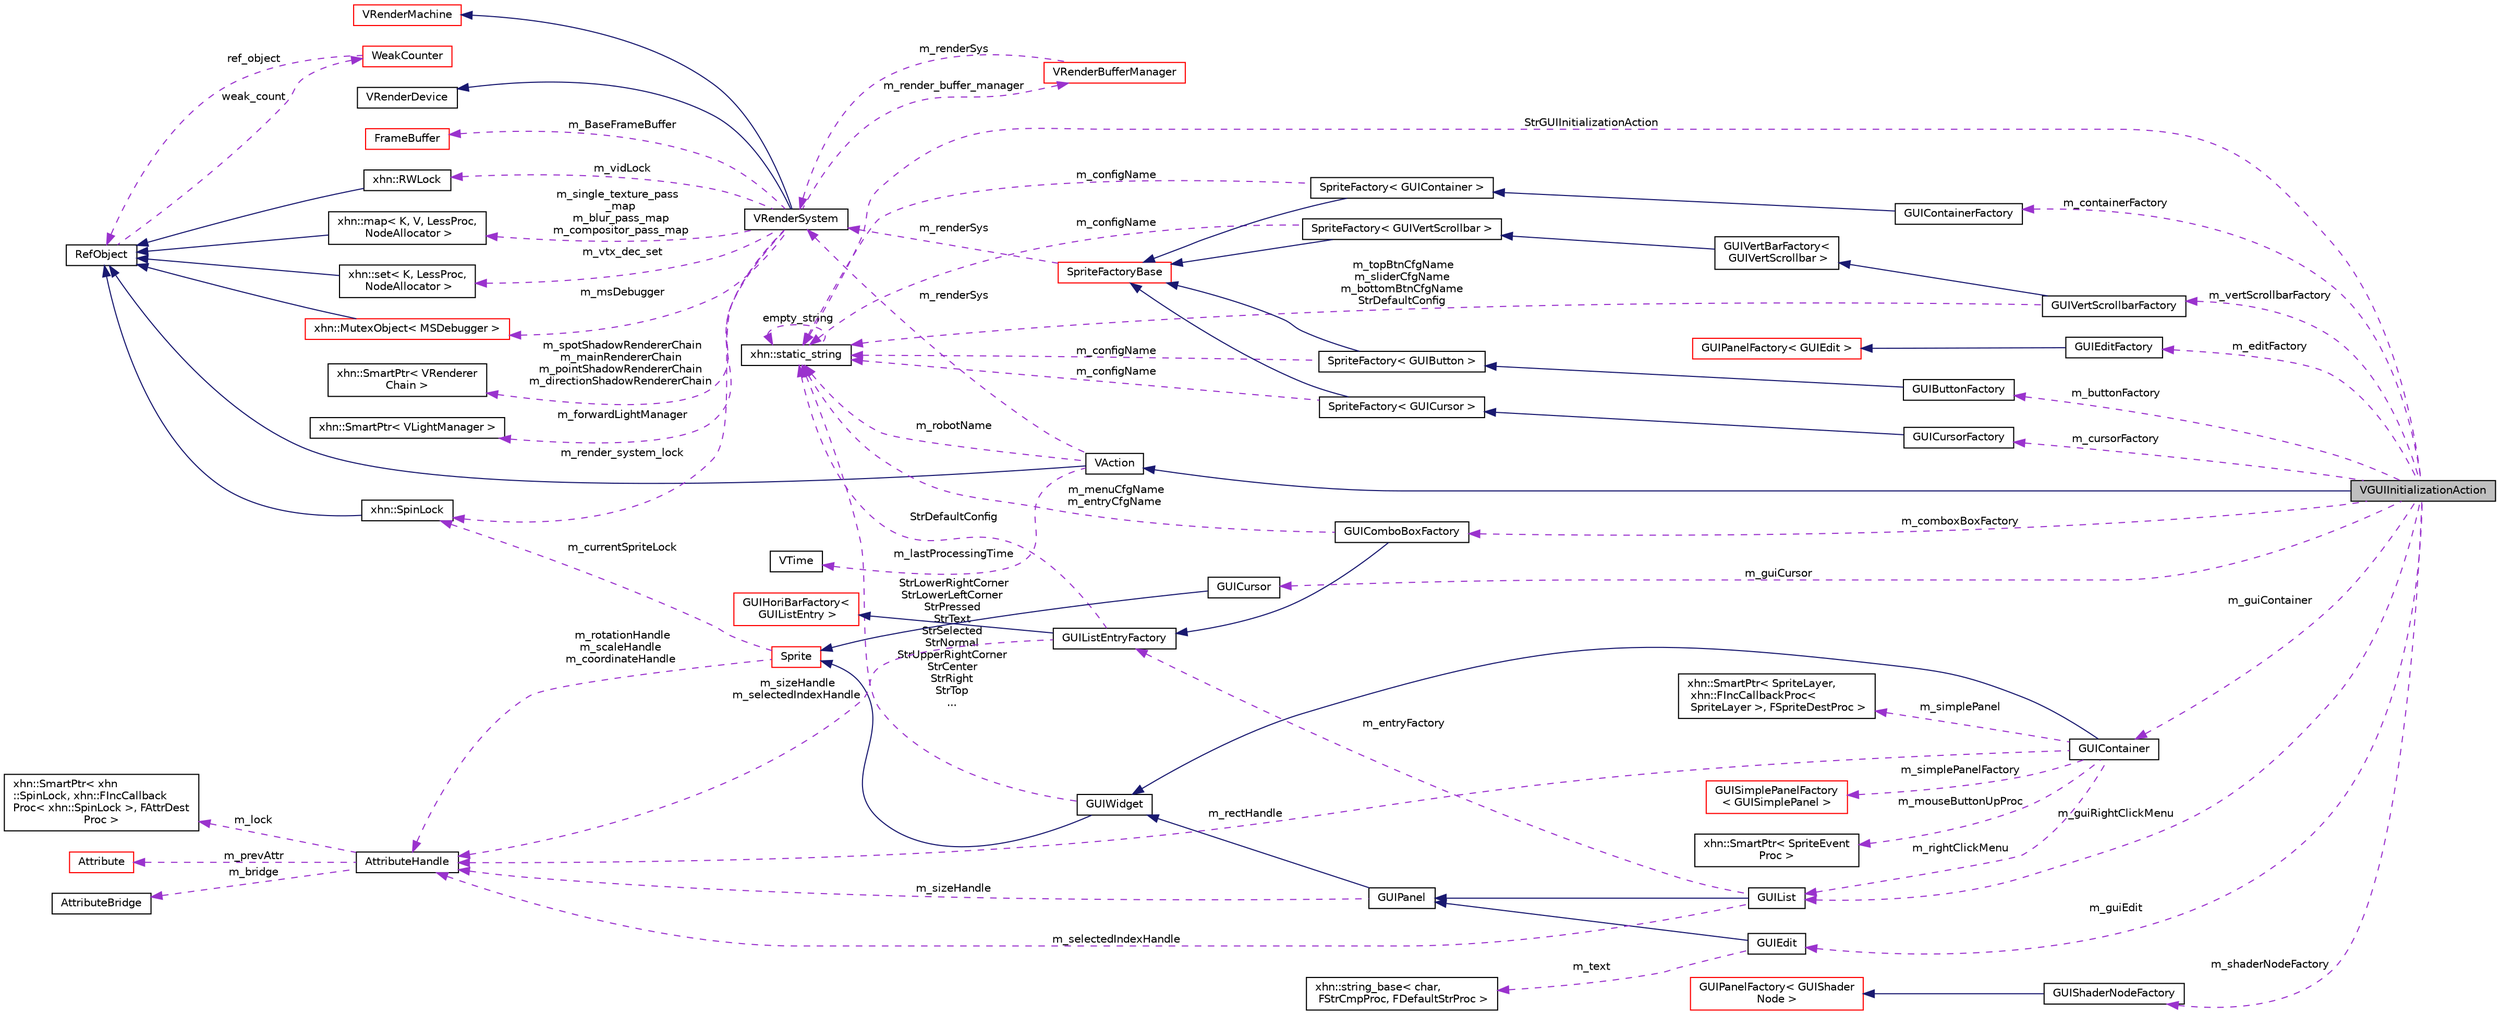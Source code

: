 digraph "VGUIInitializationAction"
{
  edge [fontname="Helvetica",fontsize="10",labelfontname="Helvetica",labelfontsize="10"];
  node [fontname="Helvetica",fontsize="10",shape=record];
  rankdir="LR";
  Node1 [label="VGUIInitializationAction",height=0.2,width=0.4,color="black", fillcolor="grey75", style="filled", fontcolor="black"];
  Node2 -> Node1 [dir="back",color="midnightblue",fontsize="10",style="solid",fontname="Helvetica"];
  Node2 [label="VAction",height=0.2,width=0.4,color="black", fillcolor="white", style="filled",URL="$class_v_action.html",tooltip="VAction 动作 "];
  Node3 -> Node2 [dir="back",color="midnightblue",fontsize="10",style="solid",fontname="Helvetica"];
  Node3 [label="RefObject",height=0.2,width=0.4,color="black", fillcolor="white", style="filled",URL="$class_ref_object.html"];
  Node4 -> Node3 [dir="back",color="darkorchid3",fontsize="10",style="dashed",label=" weak_count" ,fontname="Helvetica"];
  Node4 [label="WeakCounter",height=0.2,width=0.4,color="red", fillcolor="white", style="filled",URL="$class_weak_counter.html",tooltip="WeakCounter. "];
  Node3 -> Node4 [dir="back",color="darkorchid3",fontsize="10",style="dashed",label=" ref_object" ,fontname="Helvetica"];
  Node5 -> Node2 [dir="back",color="darkorchid3",fontsize="10",style="dashed",label=" m_renderSys" ,fontname="Helvetica"];
  Node5 [label="VRenderSystem",height=0.2,width=0.4,color="black", fillcolor="white", style="filled",URL="$class_v_render_system.html",tooltip="VRenderSystem 渲染系统 "];
  Node6 -> Node5 [dir="back",color="midnightblue",fontsize="10",style="solid",fontname="Helvetica"];
  Node6 [label="VRenderMachine",height=0.2,width=0.4,color="red", fillcolor="white", style="filled",URL="$class_v_render_machine.html"];
  Node7 -> Node5 [dir="back",color="midnightblue",fontsize="10",style="solid",fontname="Helvetica"];
  Node7 [label="VRenderDevice",height=0.2,width=0.4,color="black", fillcolor="white", style="filled",URL="$class_v_render_device.html"];
  Node8 -> Node5 [dir="back",color="darkorchid3",fontsize="10",style="dashed",label=" m_vidLock" ,fontname="Helvetica"];
  Node8 [label="xhn::RWLock",height=0.2,width=0.4,color="black", fillcolor="white", style="filled",URL="$classxhn_1_1_r_w_lock.html",tooltip="RWLock. "];
  Node3 -> Node8 [dir="back",color="midnightblue",fontsize="10",style="solid",fontname="Helvetica"];
  Node9 -> Node5 [dir="back",color="darkorchid3",fontsize="10",style="dashed",label=" m_render_buffer_manager" ,fontname="Helvetica"];
  Node9 [label="VRenderBufferManager",height=0.2,width=0.4,color="red", fillcolor="white", style="filled",URL="$class_v_render_buffer_manager.html",tooltip="VRenderBufferManager 渲染缓冲管理器 "];
  Node5 -> Node9 [dir="back",color="darkorchid3",fontsize="10",style="dashed",label=" m_renderSys" ,fontname="Helvetica"];
  Node10 -> Node5 [dir="back",color="darkorchid3",fontsize="10",style="dashed",label=" m_BaseFrameBuffer" ,fontname="Helvetica"];
  Node10 [label="FrameBuffer",height=0.2,width=0.4,color="red", fillcolor="white", style="filled",URL="$class_frame_buffer.html",tooltip="FrameBuffer 帧缓冲 "];
  Node11 -> Node5 [dir="back",color="darkorchid3",fontsize="10",style="dashed",label=" m_msDebugger" ,fontname="Helvetica"];
  Node11 [label="xhn::MutexObject\< MSDebugger \>",height=0.2,width=0.4,color="red", fillcolor="white", style="filled",URL="$classxhn_1_1_mutex_object.html"];
  Node3 -> Node11 [dir="back",color="midnightblue",fontsize="10",style="solid",fontname="Helvetica"];
  Node12 -> Node5 [dir="back",color="darkorchid3",fontsize="10",style="dashed",label=" m_single_texture_pass\l_map\nm_blur_pass_map\nm_compositor_pass_map" ,fontname="Helvetica"];
  Node12 [label="xhn::map\< K, V, LessProc,\l NodeAllocator \>",height=0.2,width=0.4,color="black", fillcolor="white", style="filled",URL="$classxhn_1_1map.html"];
  Node3 -> Node12 [dir="back",color="midnightblue",fontsize="10",style="solid",fontname="Helvetica"];
  Node13 -> Node5 [dir="back",color="darkorchid3",fontsize="10",style="dashed",label=" m_vtx_dec_set" ,fontname="Helvetica"];
  Node13 [label="xhn::set\< K, LessProc,\l NodeAllocator \>",height=0.2,width=0.4,color="black", fillcolor="white", style="filled",URL="$classxhn_1_1set.html"];
  Node3 -> Node13 [dir="back",color="midnightblue",fontsize="10",style="solid",fontname="Helvetica"];
  Node14 -> Node5 [dir="back",color="darkorchid3",fontsize="10",style="dashed",label=" m_render_system_lock" ,fontname="Helvetica"];
  Node14 [label="xhn::SpinLock",height=0.2,width=0.4,color="black", fillcolor="white", style="filled",URL="$classxhn_1_1_spin_lock.html",tooltip="SpinLock. "];
  Node3 -> Node14 [dir="back",color="midnightblue",fontsize="10",style="solid",fontname="Helvetica"];
  Node15 -> Node5 [dir="back",color="darkorchid3",fontsize="10",style="dashed",label=" m_spotShadowRendererChain\nm_mainRendererChain\nm_pointShadowRendererChain\nm_directionShadowRendererChain" ,fontname="Helvetica"];
  Node15 [label="xhn::SmartPtr\< VRenderer\lChain \>",height=0.2,width=0.4,color="black", fillcolor="white", style="filled",URL="$classxhn_1_1_smart_ptr.html"];
  Node16 -> Node5 [dir="back",color="darkorchid3",fontsize="10",style="dashed",label=" m_forwardLightManager" ,fontname="Helvetica"];
  Node16 [label="xhn::SmartPtr\< VLightManager \>",height=0.2,width=0.4,color="black", fillcolor="white", style="filled",URL="$classxhn_1_1_smart_ptr.html"];
  Node17 -> Node2 [dir="back",color="darkorchid3",fontsize="10",style="dashed",label=" m_lastProcessingTime" ,fontname="Helvetica"];
  Node17 [label="VTime",height=0.2,width=0.4,color="black", fillcolor="white", style="filled",URL="$class_v_time.html"];
  Node18 -> Node2 [dir="back",color="darkorchid3",fontsize="10",style="dashed",label=" m_robotName" ,fontname="Helvetica"];
  Node18 [label="xhn::static_string",height=0.2,width=0.4,color="black", fillcolor="white", style="filled",URL="$classxhn_1_1static__string.html"];
  Node18 -> Node18 [dir="back",color="darkorchid3",fontsize="10",style="dashed",label=" empty_string" ,fontname="Helvetica"];
  Node19 -> Node1 [dir="back",color="darkorchid3",fontsize="10",style="dashed",label=" m_vertScrollbarFactory" ,fontname="Helvetica"];
  Node19 [label="GUIVertScrollbarFactory",height=0.2,width=0.4,color="black", fillcolor="white", style="filled",URL="$class_g_u_i_vert_scrollbar_factory.html"];
  Node20 -> Node19 [dir="back",color="midnightblue",fontsize="10",style="solid",fontname="Helvetica"];
  Node20 [label="GUIVertBarFactory\<\l GUIVertScrollbar \>",height=0.2,width=0.4,color="black", fillcolor="white", style="filled",URL="$class_g_u_i_vert_bar_factory.html"];
  Node21 -> Node20 [dir="back",color="midnightblue",fontsize="10",style="solid",fontname="Helvetica"];
  Node21 [label="SpriteFactory\< GUIVertScrollbar \>",height=0.2,width=0.4,color="black", fillcolor="white", style="filled",URL="$class_sprite_factory.html"];
  Node22 -> Node21 [dir="back",color="midnightblue",fontsize="10",style="solid",fontname="Helvetica"];
  Node22 [label="SpriteFactoryBase",height=0.2,width=0.4,color="red", fillcolor="white", style="filled",URL="$class_sprite_factory_base.html"];
  Node5 -> Node22 [dir="back",color="darkorchid3",fontsize="10",style="dashed",label=" m_renderSys" ,fontname="Helvetica"];
  Node18 -> Node21 [dir="back",color="darkorchid3",fontsize="10",style="dashed",label=" m_configName" ,fontname="Helvetica"];
  Node18 -> Node19 [dir="back",color="darkorchid3",fontsize="10",style="dashed",label=" m_topBtnCfgName\nm_sliderCfgName\nm_bottomBtnCfgName\nStrDefaultConfig" ,fontname="Helvetica"];
  Node23 -> Node1 [dir="back",color="darkorchid3",fontsize="10",style="dashed",label=" m_guiRightClickMenu" ,fontname="Helvetica"];
  Node23 [label="GUIList",height=0.2,width=0.4,color="black", fillcolor="white", style="filled",URL="$class_g_u_i_list.html",tooltip="GUIList. "];
  Node24 -> Node23 [dir="back",color="midnightblue",fontsize="10",style="solid",fontname="Helvetica"];
  Node24 [label="GUIPanel",height=0.2,width=0.4,color="black", fillcolor="white", style="filled",URL="$class_g_u_i_panel.html"];
  Node25 -> Node24 [dir="back",color="midnightblue",fontsize="10",style="solid",fontname="Helvetica"];
  Node25 [label="GUIWidget",height=0.2,width=0.4,color="black", fillcolor="white", style="filled",URL="$class_g_u_i_widget.html"];
  Node26 -> Node25 [dir="back",color="midnightblue",fontsize="10",style="solid",fontname="Helvetica"];
  Node26 [label="Sprite",height=0.2,width=0.4,color="red", fillcolor="white", style="filled",URL="$class_sprite.html",tooltip="Sprite. "];
  Node14 -> Node26 [dir="back",color="darkorchid3",fontsize="10",style="dashed",label=" m_currentSpriteLock" ,fontname="Helvetica"];
  Node27 -> Node26 [dir="back",color="darkorchid3",fontsize="10",style="dashed",label=" m_rotationHandle\nm_scaleHandle\nm_coordinateHandle" ,fontname="Helvetica"];
  Node27 [label="AttributeHandle",height=0.2,width=0.4,color="black", fillcolor="white", style="filled",URL="$class_attribute_handle.html"];
  Node28 -> Node27 [dir="back",color="darkorchid3",fontsize="10",style="dashed",label=" m_lock" ,fontname="Helvetica"];
  Node28 [label="xhn::SmartPtr\< xhn\l::SpinLock, xhn::FIncCallback\lProc\< xhn::SpinLock \>, FAttrDest\lProc \>",height=0.2,width=0.4,color="black", fillcolor="white", style="filled",URL="$classxhn_1_1_smart_ptr.html"];
  Node29 -> Node27 [dir="back",color="darkorchid3",fontsize="10",style="dashed",label=" m_prevAttr" ,fontname="Helvetica"];
  Node29 [label="Attribute",height=0.2,width=0.4,color="red", fillcolor="white", style="filled",URL="$class_attribute.html"];
  Node30 -> Node27 [dir="back",color="darkorchid3",fontsize="10",style="dashed",label=" m_bridge" ,fontname="Helvetica"];
  Node30 [label="AttributeBridge",height=0.2,width=0.4,color="black", fillcolor="white", style="filled",URL="$class_attribute_bridge.html"];
  Node18 -> Node25 [dir="back",color="darkorchid3",fontsize="10",style="dashed",label=" StrLowerRightCorner\nStrLowerLeftCorner\nStrPressed\nStrText\nStrSelected\nStrNormal\nStrUpperRightCorner\nStrCenter\nStrRight\nStrTop\n..." ,fontname="Helvetica"];
  Node27 -> Node24 [dir="back",color="darkorchid3",fontsize="10",style="dashed",label=" m_sizeHandle" ,fontname="Helvetica"];
  Node27 -> Node23 [dir="back",color="darkorchid3",fontsize="10",style="dashed",label=" m_selectedIndexHandle" ,fontname="Helvetica"];
  Node31 -> Node23 [dir="back",color="darkorchid3",fontsize="10",style="dashed",label=" m_entryFactory" ,fontname="Helvetica"];
  Node31 [label="GUIListEntryFactory",height=0.2,width=0.4,color="black", fillcolor="white", style="filled",URL="$class_g_u_i_list_entry_factory.html",tooltip="GUIListEntryFactory. "];
  Node32 -> Node31 [dir="back",color="midnightblue",fontsize="10",style="solid",fontname="Helvetica"];
  Node32 [label="GUIHoriBarFactory\<\l GUIListEntry \>",height=0.2,width=0.4,color="red", fillcolor="white", style="filled",URL="$class_g_u_i_hori_bar_factory.html"];
  Node27 -> Node31 [dir="back",color="darkorchid3",fontsize="10",style="dashed",label=" m_sizeHandle\nm_selectedIndexHandle" ,fontname="Helvetica"];
  Node18 -> Node31 [dir="back",color="darkorchid3",fontsize="10",style="dashed",label=" StrDefaultConfig" ,fontname="Helvetica"];
  Node33 -> Node1 [dir="back",color="darkorchid3",fontsize="10",style="dashed",label=" m_cursorFactory" ,fontname="Helvetica"];
  Node33 [label="GUICursorFactory",height=0.2,width=0.4,color="black", fillcolor="white", style="filled",URL="$class_g_u_i_cursor_factory.html"];
  Node34 -> Node33 [dir="back",color="midnightblue",fontsize="10",style="solid",fontname="Helvetica"];
  Node34 [label="SpriteFactory\< GUICursor \>",height=0.2,width=0.4,color="black", fillcolor="white", style="filled",URL="$class_sprite_factory.html"];
  Node22 -> Node34 [dir="back",color="midnightblue",fontsize="10",style="solid",fontname="Helvetica"];
  Node18 -> Node34 [dir="back",color="darkorchid3",fontsize="10",style="dashed",label=" m_configName" ,fontname="Helvetica"];
  Node35 -> Node1 [dir="back",color="darkorchid3",fontsize="10",style="dashed",label=" m_editFactory" ,fontname="Helvetica"];
  Node35 [label="GUIEditFactory",height=0.2,width=0.4,color="black", fillcolor="white", style="filled",URL="$class_g_u_i_edit_factory.html"];
  Node36 -> Node35 [dir="back",color="midnightblue",fontsize="10",style="solid",fontname="Helvetica"];
  Node36 [label="GUIPanelFactory\< GUIEdit \>",height=0.2,width=0.4,color="red", fillcolor="white", style="filled",URL="$class_g_u_i_panel_factory.html"];
  Node37 -> Node1 [dir="back",color="darkorchid3",fontsize="10",style="dashed",label=" m_guiContainer" ,fontname="Helvetica"];
  Node37 [label="GUIContainer",height=0.2,width=0.4,color="black", fillcolor="white", style="filled",URL="$class_g_u_i_container.html",tooltip="GUIContainer. "];
  Node25 -> Node37 [dir="back",color="midnightblue",fontsize="10",style="solid",fontname="Helvetica"];
  Node38 -> Node37 [dir="back",color="darkorchid3",fontsize="10",style="dashed",label=" m_simplePanel" ,fontname="Helvetica"];
  Node38 [label="xhn::SmartPtr\< SpriteLayer,\l xhn::FIncCallbackProc\<\l SpriteLayer \>, FSpriteDestProc \>",height=0.2,width=0.4,color="black", fillcolor="white", style="filled",URL="$classxhn_1_1_smart_ptr.html"];
  Node39 -> Node37 [dir="back",color="darkorchid3",fontsize="10",style="dashed",label=" m_simplePanelFactory" ,fontname="Helvetica"];
  Node39 [label="GUISimplePanelFactory\l\< GUISimplePanel \>",height=0.2,width=0.4,color="red", fillcolor="white", style="filled",URL="$class_g_u_i_simple_panel_factory.html"];
  Node40 -> Node37 [dir="back",color="darkorchid3",fontsize="10",style="dashed",label=" m_mouseButtonUpProc" ,fontname="Helvetica"];
  Node40 [label="xhn::SmartPtr\< SpriteEvent\lProc \>",height=0.2,width=0.4,color="black", fillcolor="white", style="filled",URL="$classxhn_1_1_smart_ptr.html"];
  Node23 -> Node37 [dir="back",color="darkorchid3",fontsize="10",style="dashed",label=" m_rightClickMenu" ,fontname="Helvetica"];
  Node27 -> Node37 [dir="back",color="darkorchid3",fontsize="10",style="dashed",label=" m_rectHandle" ,fontname="Helvetica"];
  Node41 -> Node1 [dir="back",color="darkorchid3",fontsize="10",style="dashed",label=" m_guiCursor" ,fontname="Helvetica"];
  Node41 [label="GUICursor",height=0.2,width=0.4,color="black", fillcolor="white", style="filled",URL="$class_g_u_i_cursor.html",tooltip="GUICursor. "];
  Node26 -> Node41 [dir="back",color="midnightblue",fontsize="10",style="solid",fontname="Helvetica"];
  Node42 -> Node1 [dir="back",color="darkorchid3",fontsize="10",style="dashed",label=" m_comboxBoxFactory" ,fontname="Helvetica"];
  Node42 [label="GUIComboBoxFactory",height=0.2,width=0.4,color="black", fillcolor="white", style="filled",URL="$class_g_u_i_combo_box_factory.html"];
  Node31 -> Node42 [dir="back",color="midnightblue",fontsize="10",style="solid",fontname="Helvetica"];
  Node18 -> Node42 [dir="back",color="darkorchid3",fontsize="10",style="dashed",label=" m_menuCfgName\nm_entryCfgName" ,fontname="Helvetica"];
  Node43 -> Node1 [dir="back",color="darkorchid3",fontsize="10",style="dashed",label=" m_containerFactory" ,fontname="Helvetica"];
  Node43 [label="GUIContainerFactory",height=0.2,width=0.4,color="black", fillcolor="white", style="filled",URL="$class_g_u_i_container_factory.html"];
  Node44 -> Node43 [dir="back",color="midnightblue",fontsize="10",style="solid",fontname="Helvetica"];
  Node44 [label="SpriteFactory\< GUIContainer \>",height=0.2,width=0.4,color="black", fillcolor="white", style="filled",URL="$class_sprite_factory.html"];
  Node22 -> Node44 [dir="back",color="midnightblue",fontsize="10",style="solid",fontname="Helvetica"];
  Node18 -> Node44 [dir="back",color="darkorchid3",fontsize="10",style="dashed",label=" m_configName" ,fontname="Helvetica"];
  Node18 -> Node1 [dir="back",color="darkorchid3",fontsize="10",style="dashed",label=" StrGUIInitializationAction" ,fontname="Helvetica"];
  Node45 -> Node1 [dir="back",color="darkorchid3",fontsize="10",style="dashed",label=" m_shaderNodeFactory" ,fontname="Helvetica"];
  Node45 [label="GUIShaderNodeFactory",height=0.2,width=0.4,color="black", fillcolor="white", style="filled",URL="$class_g_u_i_shader_node_factory.html"];
  Node46 -> Node45 [dir="back",color="midnightblue",fontsize="10",style="solid",fontname="Helvetica"];
  Node46 [label="GUIPanelFactory\< GUIShader\lNode \>",height=0.2,width=0.4,color="red", fillcolor="white", style="filled",URL="$class_g_u_i_panel_factory.html"];
  Node47 -> Node1 [dir="back",color="darkorchid3",fontsize="10",style="dashed",label=" m_guiEdit" ,fontname="Helvetica"];
  Node47 [label="GUIEdit",height=0.2,width=0.4,color="black", fillcolor="white", style="filled",URL="$class_g_u_i_edit.html",tooltip="GUIEdit. "];
  Node24 -> Node47 [dir="back",color="midnightblue",fontsize="10",style="solid",fontname="Helvetica"];
  Node48 -> Node47 [dir="back",color="darkorchid3",fontsize="10",style="dashed",label=" m_text" ,fontname="Helvetica"];
  Node48 [label="xhn::string_base\< char,\l FStrCmpProc, FDefaultStrProc \>",height=0.2,width=0.4,color="black", fillcolor="white", style="filled",URL="$classxhn_1_1string__base.html"];
  Node49 -> Node1 [dir="back",color="darkorchid3",fontsize="10",style="dashed",label=" m_buttonFactory" ,fontname="Helvetica"];
  Node49 [label="GUIButtonFactory",height=0.2,width=0.4,color="black", fillcolor="white", style="filled",URL="$class_g_u_i_button_factory.html"];
  Node50 -> Node49 [dir="back",color="midnightblue",fontsize="10",style="solid",fontname="Helvetica"];
  Node50 [label="SpriteFactory\< GUIButton \>",height=0.2,width=0.4,color="black", fillcolor="white", style="filled",URL="$class_sprite_factory.html"];
  Node22 -> Node50 [dir="back",color="midnightblue",fontsize="10",style="solid",fontname="Helvetica"];
  Node18 -> Node50 [dir="back",color="darkorchid3",fontsize="10",style="dashed",label=" m_configName" ,fontname="Helvetica"];
}
